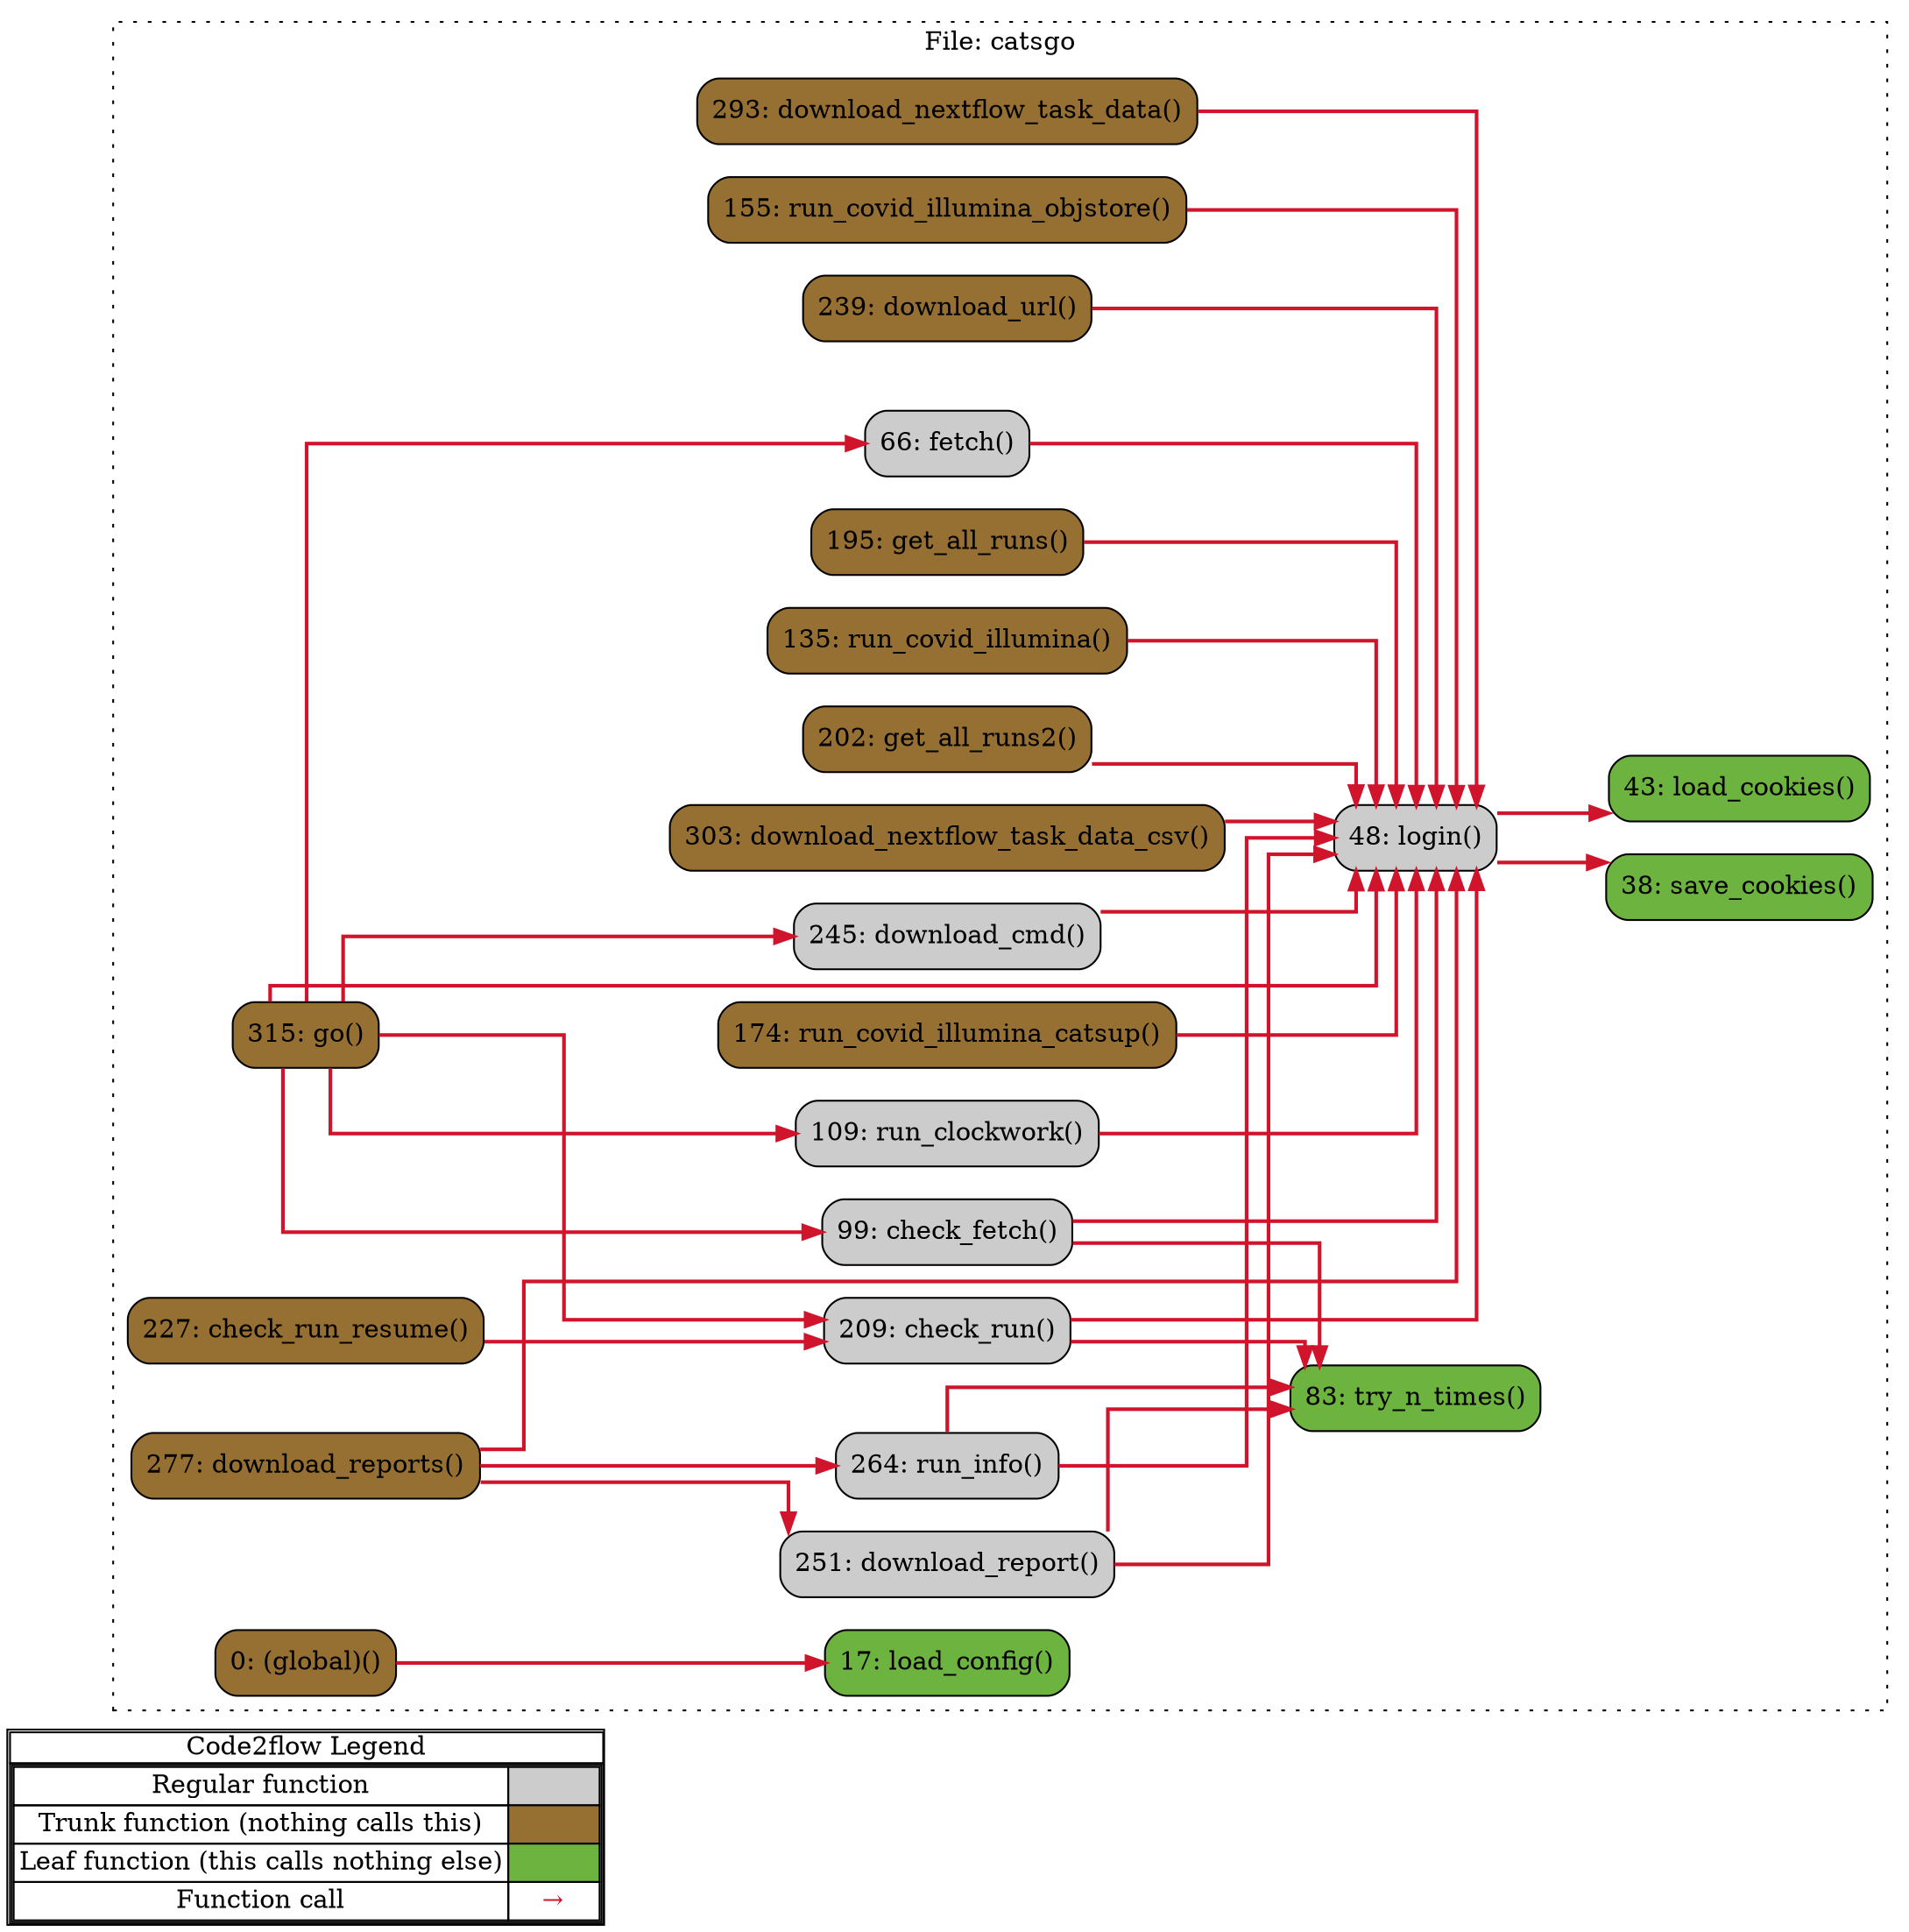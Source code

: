 digraph G {
concentrate=true;
splines="ortho";
rankdir="LR";
subgraph legend{
    rank = min;
    label = "legend";
    Legend [shape=none, margin=0, label = <
        <table cellspacing="0" cellpadding="0" border="1"><tr><td>Code2flow Legend</td></tr><tr><td>
        <table cellspacing="0">
        <tr><td>Regular function</td><td width="50px" bgcolor='#cccccc'></td></tr>
        <tr><td>Trunk function (nothing calls this)</td><td bgcolor='#966F33'></td></tr>
        <tr><td>Leaf function (this calls nothing else)</td><td bgcolor='#6db33f'></td></tr>
        <tr><td>Function call</td><td><font color='#cf142b'>&#8594;</font></td></tr>
        </table></td></tr></table>
        >];
}node_f26f3150 [label="66: fetch()" name="catsgo::fetch" shape="rect" style="rounded,filled" fillcolor="#cccccc" ];
node_2f6861a0 [label="264: run_info()" name="catsgo::run_info" shape="rect" style="rounded,filled" fillcolor="#cccccc" ];
node_85df116c [label="48: login()" name="catsgo::login" shape="rect" style="rounded,filled" fillcolor="#cccccc" ];
node_04e26fa8 [label="109: run_clockwork()" name="catsgo::run_clockwork" shape="rect" style="rounded,filled" fillcolor="#cccccc" ];
node_8b7a783b [label="174: run_covid_illumina_catsup()" name="catsgo::run_covid_illumina_catsup" shape="rect" style="rounded,filled" fillcolor="#966F33" ];
node_a286da8b [label="293: download_nextflow_task_data()" name="catsgo::download_nextflow_task_data" shape="rect" style="rounded,filled" fillcolor="#966F33" ];
node_4415d77d [label="38: save_cookies()" name="catsgo::save_cookies" shape="rect" style="rounded,filled" fillcolor="#6db33f" ];
node_777e61a2 [label="155: run_covid_illumina_objstore()" name="catsgo::run_covid_illumina_objstore" shape="rect" style="rounded,filled" fillcolor="#966F33" ];
node_310ea42e [label="227: check_run_resume()" name="catsgo::check_run_resume" shape="rect" style="rounded,filled" fillcolor="#966F33" ];
node_229bee2f [label="239: download_url()" name="catsgo::download_url" shape="rect" style="rounded,filled" fillcolor="#966F33" ];
node_a90759d4 [label="43: load_cookies()" name="catsgo::load_cookies" shape="rect" style="rounded,filled" fillcolor="#6db33f" ];
node_f8bea0ad [label="195: get_all_runs()" name="catsgo::get_all_runs" shape="rect" style="rounded,filled" fillcolor="#966F33" ];
node_69cdc87f [label="83: try_n_times()" name="catsgo::try_n_times" shape="rect" style="rounded,filled" fillcolor="#6db33f" ];
node_40cc2032 [label="135: run_covid_illumina()" name="catsgo::run_covid_illumina" shape="rect" style="rounded,filled" fillcolor="#966F33" ];
node_bfacbd7c [label="245: download_cmd()" name="catsgo::download_cmd" shape="rect" style="rounded,filled" fillcolor="#cccccc" ];
node_ea78c1ac [label="17: load_config()" name="catsgo::load_config" shape="rect" style="rounded,filled" fillcolor="#6db33f" ];
node_b14ef68c [label="202: get_all_runs2()" name="catsgo::get_all_runs2" shape="rect" style="rounded,filled" fillcolor="#966F33" ];
node_639375f9 [label="0: (global)()" name="catsgo::(global)" shape="rect" style="rounded,filled" fillcolor="#966F33" ];
node_89bccece [label="99: check_fetch()" name="catsgo::check_fetch" shape="rect" style="rounded,filled" fillcolor="#cccccc" ];
node_87375bfd [label="303: download_nextflow_task_data_csv()" name="catsgo::download_nextflow_task_data_csv" shape="rect" style="rounded,filled" fillcolor="#966F33" ];
node_fececf7c [label="315: go()" name="catsgo::go" shape="rect" style="rounded,filled" fillcolor="#966F33" ];
node_eebad9de [label="251: download_report()" name="catsgo::download_report" shape="rect" style="rounded,filled" fillcolor="#cccccc" ];
node_20ef6e0c [label="209: check_run()" name="catsgo::check_run" shape="rect" style="rounded,filled" fillcolor="#cccccc" ];
node_98b16288 [label="277: download_reports()" name="catsgo::download_reports" shape="rect" style="rounded,filled" fillcolor="#966F33" ];
node_85df116c -> node_a90759d4 [color="#cf142b" penwidth="2"];
node_85df116c -> node_4415d77d [color="#cf142b" penwidth="2"];
node_f26f3150 -> node_85df116c [color="#cf142b" penwidth="2"];
node_89bccece -> node_85df116c [color="#cf142b" penwidth="2"];
node_89bccece -> node_69cdc87f [color="#cf142b" penwidth="2"];
node_04e26fa8 -> node_85df116c [color="#cf142b" penwidth="2"];
node_40cc2032 -> node_85df116c [color="#cf142b" penwidth="2"];
node_777e61a2 -> node_85df116c [color="#cf142b" penwidth="2"];
node_8b7a783b -> node_85df116c [color="#cf142b" penwidth="2"];
node_f8bea0ad -> node_85df116c [color="#cf142b" penwidth="2"];
node_b14ef68c -> node_85df116c [color="#cf142b" penwidth="2"];
node_20ef6e0c -> node_85df116c [color="#cf142b" penwidth="2"];
node_20ef6e0c -> node_69cdc87f [color="#cf142b" penwidth="2"];
node_310ea42e -> node_20ef6e0c [color="#cf142b" penwidth="2"];
node_229bee2f -> node_85df116c [color="#cf142b" penwidth="2"];
node_bfacbd7c -> node_85df116c [color="#cf142b" penwidth="2"];
node_eebad9de -> node_85df116c [color="#cf142b" penwidth="2"];
node_eebad9de -> node_69cdc87f [color="#cf142b" penwidth="2"];
node_2f6861a0 -> node_85df116c [color="#cf142b" penwidth="2"];
node_2f6861a0 -> node_69cdc87f [color="#cf142b" penwidth="2"];
node_98b16288 -> node_85df116c [color="#cf142b" penwidth="2"];
node_98b16288 -> node_2f6861a0 [color="#cf142b" penwidth="2"];
node_98b16288 -> node_eebad9de [color="#cf142b" penwidth="2"];
node_a286da8b -> node_85df116c [color="#cf142b" penwidth="2"];
node_87375bfd -> node_85df116c [color="#cf142b" penwidth="2"];
node_fececf7c -> node_85df116c [color="#cf142b" penwidth="2"];
node_fececf7c -> node_f26f3150 [color="#cf142b" penwidth="2"];
node_fececf7c -> node_89bccece [color="#cf142b" penwidth="2"];
node_fececf7c -> node_04e26fa8 [color="#cf142b" penwidth="2"];
node_fececf7c -> node_20ef6e0c [color="#cf142b" penwidth="2"];
node_fececf7c -> node_bfacbd7c [color="#cf142b" penwidth="2"];
node_639375f9 -> node_ea78c1ac [color="#cf142b" penwidth="2"];
subgraph cluster_66f7bbd0 {
    node_ea78c1ac node_4415d77d node_a90759d4 node_85df116c node_f26f3150 node_69cdc87f node_89bccece node_04e26fa8 node_40cc2032 node_777e61a2 node_8b7a783b node_f8bea0ad node_b14ef68c node_20ef6e0c node_310ea42e node_229bee2f node_bfacbd7c node_eebad9de node_2f6861a0 node_98b16288 node_a286da8b node_87375bfd node_fececf7c node_639375f9;
    label="File: catsgo";
    name="catsgo";
    style="filled";
    graph[style=dotted];
};
}

